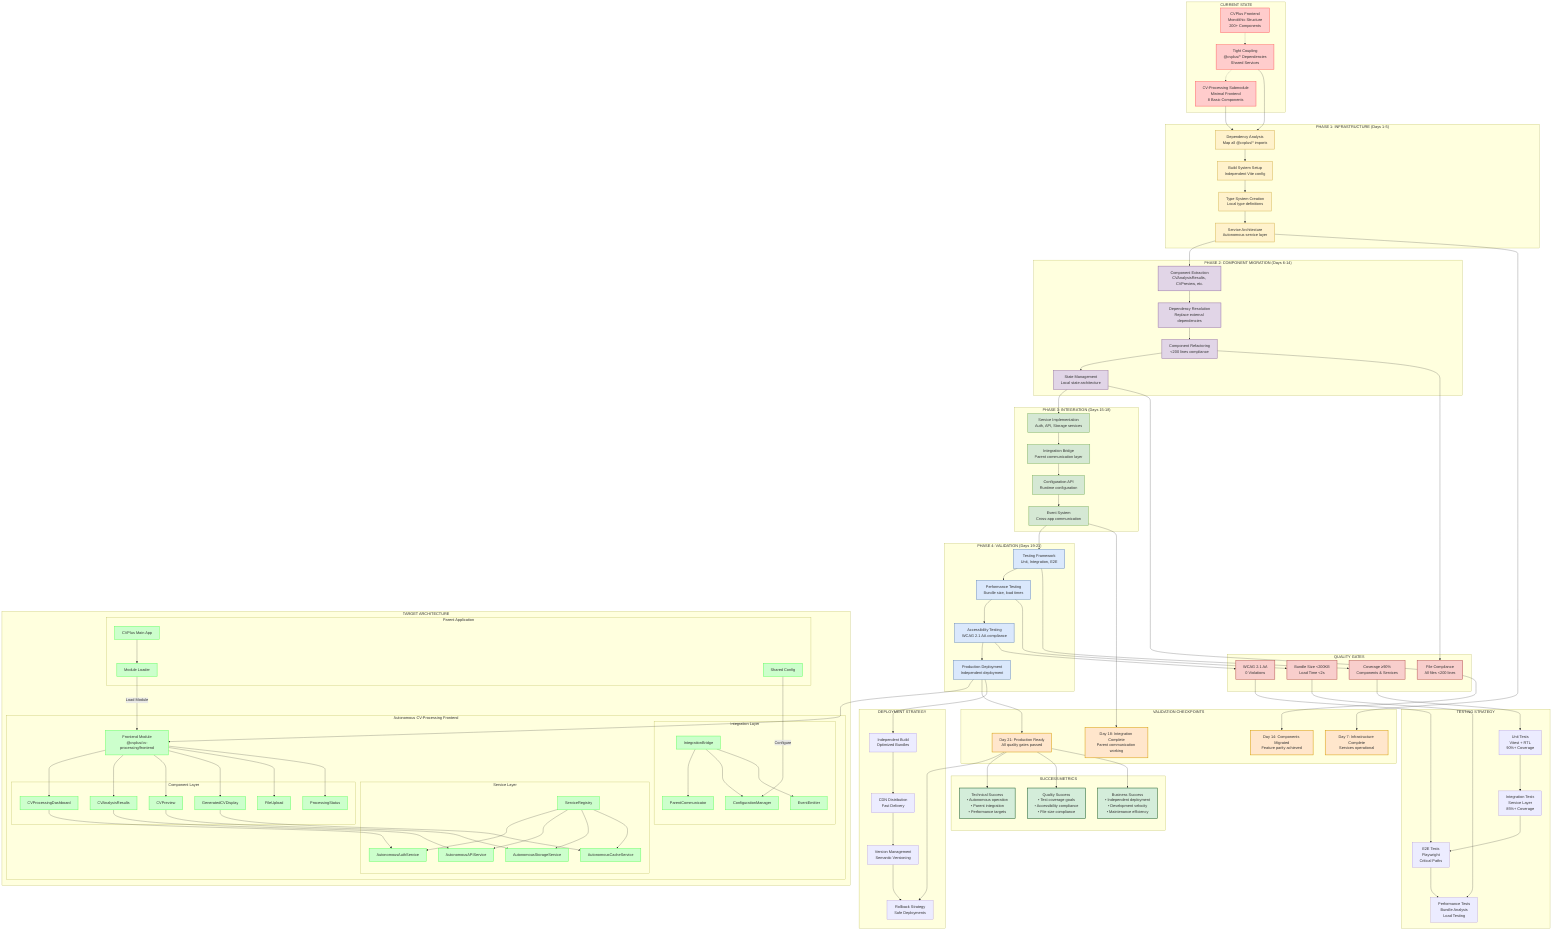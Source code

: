 flowchart TD
    subgraph "CURRENT STATE"
        A[CVPlus Frontend<br/>Monolithic Structure<br/>200+ Components]
        B[CV-Processing Submodule<br/>Minimal Frontend<br/>8 Basic Components]
        C[Tight Coupling<br/>@cvplus/* Dependencies<br/>Shared Services]
        
        A -.-> C -.-> B
    end

    subgraph "PHASE 1: INFRASTRUCTURE (Days 1-5)"
        D[Dependency Analysis<br/>Map all @cvplus/* imports]
        E[Build System Setup<br/>Independent Vite config]
        F[Type System Creation<br/>Local type definitions]
        G[Service Architecture<br/>Autonomous service layer]
        
        D --> E --> F --> G
    end

    subgraph "PHASE 2: COMPONENT MIGRATION (Days 6-14)"
        H[Component Extraction<br/>CVAnalysisResults, CVPreview, etc.]
        I[Dependency Resolution<br/>Replace external dependencies]
        J[Component Refactoring<br/>&lt;200 lines compliance]
        K[State Management<br/>Local state architecture]
        
        H --> I --> J --> K
    end

    subgraph "PHASE 3: INTEGRATION (Days 15-18)"
        L[Service Implementation<br/>Auth, API, Storage services]
        M[Integration Bridge<br/>Parent communication layer]
        N[Configuration API<br/>Runtime configuration]
        O[Event System<br/>Cross-app communication]
        
        L --> M --> N --> O
    end

    subgraph "PHASE 4: VALIDATION (Days 19-21)"
        P[Testing Framework<br/>Unit, Integration, E2E]
        Q[Performance Testing<br/>Bundle size, load times]
        R[Accessibility Testing<br/>WCAG 2.1 AA compliance]
        S[Production Deployment<br/>Independent deployment]
        
        P --> Q --> R --> S
    end

    subgraph "TARGET ARCHITECTURE"
        subgraph "Autonomous CV-Processing Frontend"
            T[Frontend Module<br/>@cvplus/cv-processing/frontend]
            
            subgraph "Component Layer"
                U[CVProcessingDashboard]
                V[CVAnalysisResults]
                W[CVPreview]
                X[GeneratedCVDisplay]
                Y[FileUpload]
                Z[ProcessingStatus]
            end
            
            subgraph "Service Layer"
                AA[AutonomousAuthService]
                BB[AutonomousAPIService] 
                CC[AutonomousStorageService]
                DD[AutonomousCacheService]
                EE[ServiceRegistry]
            end
            
            subgraph "Integration Layer"
                FF[IntegrationBridge]
                GG[ParentCommunicator]
                HH[ConfigurationManager]
                II[EventEmitter]
            end
        end
        
        subgraph "Parent Application"
            JJ[CVPlus Main App]
            KK[Module Loader]
            LL[Shared Config]
        end
    end

    subgraph "QUALITY GATES"
        MM[Coverage ≥90%<br/>Components & Services]
        NN[Bundle Size &lt;200KB<br/>Load Time &lt;2s]
        OO[WCAG 2.1 AA<br/>0 Violations]
        PP[File Compliance<br/>All files &lt;200 lines]
    end

    subgraph "VALIDATION CHECKPOINTS"
        QQ[Day 7: Infrastructure Complete<br/>Services operational]
        RR[Day 14: Components Migrated<br/>Feature parity achieved]
        SS[Day 18: Integration Complete<br/>Parent communication working]
        TT[Day 21: Production Ready<br/>All quality gates passed]
    end

    %% Current to Phase 1
    C --> D
    B --> D
    
    %% Phase to Phase flow
    G --> H
    K --> L
    O --> P
    S --> T
    
    %% Component connections
    T --> U
    T --> V
    T --> W
    T --> X
    T --> Y
    T --> Z
    
    %% Service connections
    U --> AA
    V --> BB
    W --> CC
    X --> DD
    EE --> AA
    EE --> BB
    EE --> CC
    EE --> DD
    
    %% Integration connections
    FF --> GG
    FF --> HH
    FF --> II
    JJ --> KK
    KK -->|Load Module| T
    LL -->|Configure| HH
    
    %% Quality gates
    P --> MM
    Q --> NN
    R --> OO
    J --> PP
    
    %% Validation checkpoints
    G --> QQ
    K --> RR
    O --> SS
    S --> TT

    subgraph "TESTING STRATEGY"
        UU[Unit Tests<br/>Vitest + RTL<br/>90%+ Coverage]
        VV[Integration Tests<br/>Service Layer<br/>85%+ Coverage]
        WW[E2E Tests<br/>Playwright<br/>Critical Paths]
        XX[Performance Tests<br/>Bundle Analysis<br/>Load Testing]
        
        UU --> VV --> WW --> XX
    end

    subgraph "DEPLOYMENT STRATEGY"
        YY[Independent Build<br/>Optimized Bundles]
        ZZ[CDN Distribution<br/>Fast Delivery]
        AAA[Version Management<br/>Semantic Versioning]
        BBB[Rollback Strategy<br/>Safe Deployments]
        
        YY --> ZZ --> AAA --> BBB
    end

    %% Testing integration
    MM --> UU
    NN --> XX
    OO --> WW
    
    %% Deployment integration
    S --> YY
    TT --> BBB

    subgraph "SUCCESS METRICS"
        CCC[Technical Success<br/>• Autonomous operation<br/>• Parent integration<br/>• Performance targets]
        DDD[Quality Success<br/>• Test coverage goals<br/>• Accessibility compliance<br/>• File size compliance]
        EEE[Business Success<br/>• Independent deployment<br/>• Development velocity<br/>• Maintenance efficiency]
    end

    %% Success metrics connections
    TT --> CCC
    TT --> DDD  
    TT --> EEE

    %% Styling
    classDef currentState fill:#ffcccc,stroke:#ff6666,stroke-width:2px
    classDef phase1 fill:#fff2cc,stroke:#d6b656,stroke-width:2px
    classDef phase2 fill:#e1d5e7,stroke:#9673a6,stroke-width:2px
    classDef phase3 fill:#d5e8d4,stroke:#82b366,stroke-width:2px
    classDef phase4 fill:#dae8fc,stroke:#6c8ebf,stroke-width:2px
    classDef targetArch fill:#ccffcc,stroke:#66ff66,stroke-width:2px
    classDef qualityGate fill:#f8cecc,stroke:#b85450,stroke-width:2px
    classDef validation fill:#ffe6cc,stroke:#d79b00,stroke-width:2px
    classDef success fill:#d4edda,stroke:#155724,stroke-width:2px

    class A,B,C currentState
    class D,E,F,G phase1
    class H,I,J,K phase2
    class L,M,N,O phase3
    class P,Q,R,S phase4
    class T,U,V,W,X,Y,Z,AA,BB,CC,DD,EE,FF,GG,HH,II,JJ,KK,LL targetArch
    class MM,NN,OO,PP qualityGate
    class QQ,RR,SS,TT validation
    class CCC,DDD,EEE success